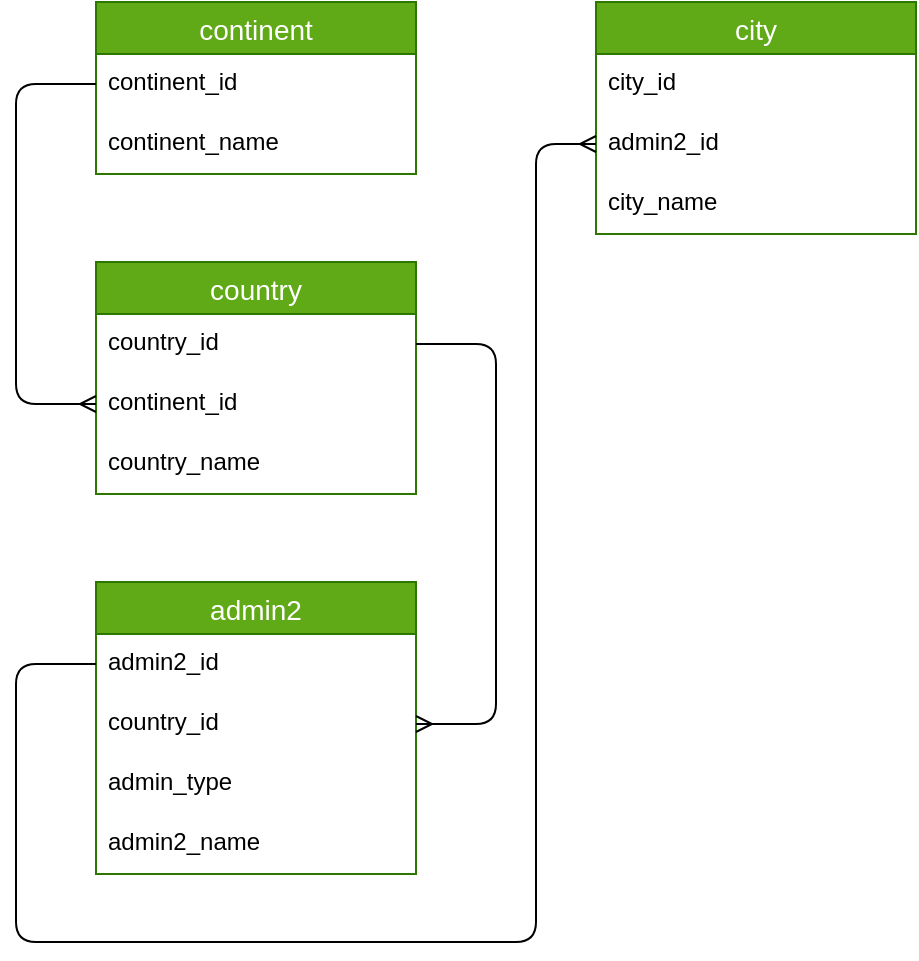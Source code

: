 <mxfile>
    <diagram id="ifUrKJbBDNYZAdjAZo-a" name="conceptual">
        <mxGraphModel dx="334" dy="320" grid="1" gridSize="10" guides="1" tooltips="1" connect="1" arrows="1" fold="1" page="1" pageScale="1" pageWidth="850" pageHeight="1100" math="0" shadow="0">
            <root>
                <mxCell id="0"/>
                <mxCell id="1" parent="0"/>
                <mxCell id="2" value="continent" style="swimlane;fontStyle=0;childLayout=stackLayout;horizontal=1;startSize=26;horizontalStack=0;resizeParent=1;resizeParentMax=0;resizeLast=0;collapsible=1;marginBottom=0;align=center;fontSize=14;fillColor=#60a917;fontColor=#ffffff;strokeColor=#2D7600;" parent="1" vertex="1">
                    <mxGeometry x="120" y="90" width="160" height="86" as="geometry"/>
                </mxCell>
                <mxCell id="3" value="continent_id" style="text;strokeColor=none;fillColor=none;spacingLeft=4;spacingRight=4;overflow=hidden;rotatable=0;points=[[0,0.5],[1,0.5]];portConstraint=eastwest;fontSize=12;" parent="2" vertex="1">
                    <mxGeometry y="26" width="160" height="30" as="geometry"/>
                </mxCell>
                <mxCell id="4" value="continent_name" style="text;strokeColor=none;fillColor=none;spacingLeft=4;spacingRight=4;overflow=hidden;rotatable=0;points=[[0,0.5],[1,0.5]];portConstraint=eastwest;fontSize=12;" parent="2" vertex="1">
                    <mxGeometry y="56" width="160" height="30" as="geometry"/>
                </mxCell>
                <mxCell id="6" value="country" style="swimlane;fontStyle=0;childLayout=stackLayout;horizontal=1;startSize=26;horizontalStack=0;resizeParent=1;resizeParentMax=0;resizeLast=0;collapsible=1;marginBottom=0;align=center;fontSize=14;fillColor=#60a917;fontColor=#ffffff;strokeColor=#2D7600;" parent="1" vertex="1">
                    <mxGeometry x="120" y="220" width="160" height="116" as="geometry"/>
                </mxCell>
                <mxCell id="7" value="country_id" style="text;strokeColor=none;fillColor=none;spacingLeft=4;spacingRight=4;overflow=hidden;rotatable=0;points=[[0,0.5],[1,0.5]];portConstraint=eastwest;fontSize=12;" parent="6" vertex="1">
                    <mxGeometry y="26" width="160" height="30" as="geometry"/>
                </mxCell>
                <mxCell id="8" value="continent_id" style="text;strokeColor=none;fillColor=none;spacingLeft=4;spacingRight=4;overflow=hidden;rotatable=0;points=[[0,0.5],[1,0.5]];portConstraint=eastwest;fontSize=12;" parent="6" vertex="1">
                    <mxGeometry y="56" width="160" height="30" as="geometry"/>
                </mxCell>
                <mxCell id="9" value="country_name" style="text;strokeColor=none;fillColor=none;spacingLeft=4;spacingRight=4;overflow=hidden;rotatable=0;points=[[0,0.5],[1,0.5]];portConstraint=eastwest;fontSize=12;" parent="6" vertex="1">
                    <mxGeometry y="86" width="160" height="30" as="geometry"/>
                </mxCell>
                <mxCell id="10" value="admin2" style="swimlane;fontStyle=0;childLayout=stackLayout;horizontal=1;startSize=26;horizontalStack=0;resizeParent=1;resizeParentMax=0;resizeLast=0;collapsible=1;marginBottom=0;align=center;fontSize=14;fillColor=#60a917;fontColor=#ffffff;strokeColor=#2D7600;" parent="1" vertex="1">
                    <mxGeometry x="120" y="380" width="160" height="146" as="geometry"/>
                </mxCell>
                <mxCell id="11" value="admin2_id" style="text;strokeColor=none;fillColor=none;spacingLeft=4;spacingRight=4;overflow=hidden;rotatable=0;points=[[0,0.5],[1,0.5]];portConstraint=eastwest;fontSize=12;" parent="10" vertex="1">
                    <mxGeometry y="26" width="160" height="30" as="geometry"/>
                </mxCell>
                <mxCell id="12" value="country_id" style="text;strokeColor=none;fillColor=none;spacingLeft=4;spacingRight=4;overflow=hidden;rotatable=0;points=[[0,0.5],[1,0.5]];portConstraint=eastwest;fontSize=12;" parent="10" vertex="1">
                    <mxGeometry y="56" width="160" height="30" as="geometry"/>
                </mxCell>
                <mxCell id="13" value="admin_type" style="text;strokeColor=none;fillColor=none;spacingLeft=4;spacingRight=4;overflow=hidden;rotatable=0;points=[[0,0.5],[1,0.5]];portConstraint=eastwest;fontSize=12;" parent="10" vertex="1">
                    <mxGeometry y="86" width="160" height="30" as="geometry"/>
                </mxCell>
                <mxCell id="14" value="admin2_name" style="text;strokeColor=none;fillColor=none;spacingLeft=4;spacingRight=4;overflow=hidden;rotatable=0;points=[[0,0.5],[1,0.5]];portConstraint=eastwest;fontSize=12;" parent="10" vertex="1">
                    <mxGeometry y="116" width="160" height="30" as="geometry"/>
                </mxCell>
                <mxCell id="15" style="edgeStyle=none;html=1;exitX=0;exitY=0.5;exitDx=0;exitDy=0;entryX=0;entryY=0.5;entryDx=0;entryDy=0;endArrow=ERmany;endFill=0;" parent="1" source="3" target="8" edge="1">
                    <mxGeometry relative="1" as="geometry">
                        <mxPoint x="120" y="307" as="targetPoint"/>
                        <Array as="points">
                            <mxPoint x="80" y="131"/>
                            <mxPoint x="80" y="291"/>
                        </Array>
                    </mxGeometry>
                </mxCell>
                <mxCell id="16" style="edgeStyle=none;html=1;exitX=1;exitY=0.5;exitDx=0;exitDy=0;entryX=1;entryY=0.5;entryDx=0;entryDy=0;endArrow=ERmany;endFill=0;" parent="1" source="7" target="12" edge="1">
                    <mxGeometry relative="1" as="geometry">
                        <Array as="points">
                            <mxPoint x="320" y="261"/>
                            <mxPoint x="320" y="451"/>
                        </Array>
                    </mxGeometry>
                </mxCell>
                <mxCell id="17" value="city" style="swimlane;fontStyle=0;childLayout=stackLayout;horizontal=1;startSize=26;horizontalStack=0;resizeParent=1;resizeParentMax=0;resizeLast=0;collapsible=1;marginBottom=0;align=center;fontSize=14;fillColor=#60a917;fontColor=#ffffff;strokeColor=#2D7600;" parent="1" vertex="1">
                    <mxGeometry x="370" y="90" width="160" height="116" as="geometry"/>
                </mxCell>
                <mxCell id="18" value="city_id" style="text;strokeColor=none;fillColor=none;spacingLeft=4;spacingRight=4;overflow=hidden;rotatable=0;points=[[0,0.5],[1,0.5]];portConstraint=eastwest;fontSize=12;" parent="17" vertex="1">
                    <mxGeometry y="26" width="160" height="30" as="geometry"/>
                </mxCell>
                <mxCell id="19" value="admin2_id" style="text;strokeColor=none;fillColor=none;spacingLeft=4;spacingRight=4;overflow=hidden;rotatable=0;points=[[0,0.5],[1,0.5]];portConstraint=eastwest;fontSize=12;" parent="17" vertex="1">
                    <mxGeometry y="56" width="160" height="30" as="geometry"/>
                </mxCell>
                <mxCell id="20" value="city_name" style="text;strokeColor=none;fillColor=none;spacingLeft=4;spacingRight=4;overflow=hidden;rotatable=0;points=[[0,0.5],[1,0.5]];portConstraint=eastwest;fontSize=12;" parent="17" vertex="1">
                    <mxGeometry y="86" width="160" height="30" as="geometry"/>
                </mxCell>
                <mxCell id="22" style="edgeStyle=none;html=1;exitX=0;exitY=0.5;exitDx=0;exitDy=0;entryX=0;entryY=0.5;entryDx=0;entryDy=0;endArrow=ERmany;endFill=0;" parent="1" source="11" target="19" edge="1">
                    <mxGeometry relative="1" as="geometry">
                        <Array as="points">
                            <mxPoint x="80" y="421"/>
                            <mxPoint x="80" y="560"/>
                            <mxPoint x="340" y="560"/>
                            <mxPoint x="340" y="161"/>
                        </Array>
                    </mxGeometry>
                </mxCell>
            </root>
        </mxGraphModel>
    </diagram>
    <diagram id="fSmpvr39EWtHWap52jg5" name="logical">
        <mxGraphModel dx="334" dy="320" grid="1" gridSize="10" guides="1" tooltips="1" connect="1" arrows="1" fold="1" page="1" pageScale="1" pageWidth="850" pageHeight="1100" math="0" shadow="0">
            <root>
                <mxCell id="LhUeKca5MRcBJZZPExwU-0"/>
                <mxCell id="LhUeKca5MRcBJZZPExwU-1" parent="LhUeKca5MRcBJZZPExwU-0"/>
                <mxCell id="9XJ3-Mew474yWUJVgYFa-0" value="continents" style="shape=table;startSize=30;container=1;collapsible=1;childLayout=tableLayout;fixedRows=1;rowLines=0;fontStyle=1;align=center;resizeLast=1;fillColor=#d80073;strokeColor=#A50040;fontColor=#ffffff;" parent="LhUeKca5MRcBJZZPExwU-1" vertex="1">
                    <mxGeometry x="40" y="40" width="180" height="100" as="geometry"/>
                </mxCell>
                <mxCell id="9XJ3-Mew474yWUJVgYFa-1" value="" style="shape=partialRectangle;collapsible=0;dropTarget=0;pointerEvents=0;fillColor=none;top=0;left=0;bottom=1;right=0;points=[[0,0.5],[1,0.5]];portConstraint=eastwest;" parent="9XJ3-Mew474yWUJVgYFa-0" vertex="1">
                    <mxGeometry y="30" width="180" height="30" as="geometry"/>
                </mxCell>
                <mxCell id="9XJ3-Mew474yWUJVgYFa-2" value="PK" style="shape=partialRectangle;connectable=0;fillColor=none;top=0;left=0;bottom=0;right=0;fontStyle=1;overflow=hidden;" parent="9XJ3-Mew474yWUJVgYFa-1" vertex="1">
                    <mxGeometry width="30" height="30" as="geometry">
                        <mxRectangle width="30" height="30" as="alternateBounds"/>
                    </mxGeometry>
                </mxCell>
                <mxCell id="9XJ3-Mew474yWUJVgYFa-3" value="continent_id" style="shape=partialRectangle;connectable=0;fillColor=none;top=0;left=0;bottom=0;right=0;align=left;spacingLeft=6;fontStyle=5;overflow=hidden;" parent="9XJ3-Mew474yWUJVgYFa-1" vertex="1">
                    <mxGeometry x="30" width="150" height="30" as="geometry">
                        <mxRectangle width="150" height="30" as="alternateBounds"/>
                    </mxGeometry>
                </mxCell>
                <mxCell id="9XJ3-Mew474yWUJVgYFa-4" value="" style="shape=partialRectangle;collapsible=0;dropTarget=0;pointerEvents=0;fillColor=none;top=0;left=0;bottom=0;right=0;points=[[0,0.5],[1,0.5]];portConstraint=eastwest;" parent="9XJ3-Mew474yWUJVgYFa-0" vertex="1">
                    <mxGeometry y="60" width="180" height="30" as="geometry"/>
                </mxCell>
                <mxCell id="9XJ3-Mew474yWUJVgYFa-5" value="" style="shape=partialRectangle;connectable=0;fillColor=none;top=0;left=0;bottom=0;right=0;editable=1;overflow=hidden;" parent="9XJ3-Mew474yWUJVgYFa-4" vertex="1">
                    <mxGeometry width="30" height="30" as="geometry">
                        <mxRectangle width="30" height="30" as="alternateBounds"/>
                    </mxGeometry>
                </mxCell>
                <mxCell id="9XJ3-Mew474yWUJVgYFa-6" value="continent_name" style="shape=partialRectangle;connectable=0;fillColor=none;top=0;left=0;bottom=0;right=0;align=left;spacingLeft=6;overflow=hidden;" parent="9XJ3-Mew474yWUJVgYFa-4" vertex="1">
                    <mxGeometry x="30" width="150" height="30" as="geometry">
                        <mxRectangle width="150" height="30" as="alternateBounds"/>
                    </mxGeometry>
                </mxCell>
                <mxCell id="sS5vuUxc-J-lzkjrrWdy-5" value="countries" style="shape=table;startSize=30;container=1;collapsible=1;childLayout=tableLayout;fixedRows=1;rowLines=0;fontStyle=1;align=center;resizeLast=1;fillColor=#d80073;fontColor=#ffffff;strokeColor=#A50040;" parent="LhUeKca5MRcBJZZPExwU-1" vertex="1">
                    <mxGeometry x="40" y="180" width="180" height="130" as="geometry"/>
                </mxCell>
                <mxCell id="sS5vuUxc-J-lzkjrrWdy-6" value="" style="shape=partialRectangle;collapsible=0;dropTarget=0;pointerEvents=0;fillColor=none;top=0;left=0;bottom=0;right=0;points=[[0,0.5],[1,0.5]];portConstraint=eastwest;" parent="sS5vuUxc-J-lzkjrrWdy-5" vertex="1">
                    <mxGeometry y="30" width="180" height="30" as="geometry"/>
                </mxCell>
                <mxCell id="sS5vuUxc-J-lzkjrrWdy-7" value="PK" style="shape=partialRectangle;connectable=0;fillColor=none;top=0;left=0;bottom=0;right=0;fontStyle=1;overflow=hidden;" parent="sS5vuUxc-J-lzkjrrWdy-6" vertex="1">
                    <mxGeometry width="60" height="30" as="geometry">
                        <mxRectangle width="60" height="30" as="alternateBounds"/>
                    </mxGeometry>
                </mxCell>
                <mxCell id="sS5vuUxc-J-lzkjrrWdy-8" value="country_id" style="shape=partialRectangle;connectable=0;fillColor=none;top=0;left=0;bottom=0;right=0;align=left;spacingLeft=6;fontStyle=5;overflow=hidden;" parent="sS5vuUxc-J-lzkjrrWdy-6" vertex="1">
                    <mxGeometry x="60" width="120" height="30" as="geometry">
                        <mxRectangle width="120" height="30" as="alternateBounds"/>
                    </mxGeometry>
                </mxCell>
                <mxCell id="sS5vuUxc-J-lzkjrrWdy-12" value="" style="shape=partialRectangle;collapsible=0;dropTarget=0;pointerEvents=0;fillColor=none;top=0;left=0;bottom=1;right=0;points=[[0,0.5],[1,0.5]];portConstraint=eastwest;" parent="sS5vuUxc-J-lzkjrrWdy-5" vertex="1">
                    <mxGeometry y="60" width="180" height="30" as="geometry"/>
                </mxCell>
                <mxCell id="sS5vuUxc-J-lzkjrrWdy-13" value="FK" style="shape=partialRectangle;connectable=0;fillColor=none;top=0;left=0;bottom=0;right=0;fontStyle=1;overflow=hidden;" parent="sS5vuUxc-J-lzkjrrWdy-12" vertex="1">
                    <mxGeometry width="60" height="30" as="geometry">
                        <mxRectangle width="60" height="30" as="alternateBounds"/>
                    </mxGeometry>
                </mxCell>
                <mxCell id="sS5vuUxc-J-lzkjrrWdy-14" value="continent_id" style="shape=partialRectangle;connectable=0;fillColor=none;top=0;left=0;bottom=0;right=0;align=left;spacingLeft=6;fontStyle=5;overflow=hidden;" parent="sS5vuUxc-J-lzkjrrWdy-12" vertex="1">
                    <mxGeometry x="60" width="120" height="30" as="geometry">
                        <mxRectangle width="120" height="30" as="alternateBounds"/>
                    </mxGeometry>
                </mxCell>
                <mxCell id="sS5vuUxc-J-lzkjrrWdy-15" value="" style="shape=partialRectangle;collapsible=0;dropTarget=0;pointerEvents=0;fillColor=none;top=0;left=0;bottom=0;right=0;points=[[0,0.5],[1,0.5]];portConstraint=eastwest;" parent="sS5vuUxc-J-lzkjrrWdy-5" vertex="1">
                    <mxGeometry y="90" width="180" height="30" as="geometry"/>
                </mxCell>
                <mxCell id="sS5vuUxc-J-lzkjrrWdy-16" value="" style="shape=partialRectangle;connectable=0;fillColor=none;top=0;left=0;bottom=0;right=0;editable=1;overflow=hidden;" parent="sS5vuUxc-J-lzkjrrWdy-15" vertex="1">
                    <mxGeometry width="60" height="30" as="geometry">
                        <mxRectangle width="60" height="30" as="alternateBounds"/>
                    </mxGeometry>
                </mxCell>
                <mxCell id="sS5vuUxc-J-lzkjrrWdy-17" value="country_name" style="shape=partialRectangle;connectable=0;fillColor=none;top=0;left=0;bottom=0;right=0;align=left;spacingLeft=6;overflow=hidden;" parent="sS5vuUxc-J-lzkjrrWdy-15" vertex="1">
                    <mxGeometry x="60" width="120" height="30" as="geometry">
                        <mxRectangle width="120" height="30" as="alternateBounds"/>
                    </mxGeometry>
                </mxCell>
                <mxCell id="sS5vuUxc-J-lzkjrrWdy-24" value="admin2" style="shape=table;startSize=30;container=1;collapsible=1;childLayout=tableLayout;fixedRows=1;rowLines=0;fontStyle=1;align=center;resizeLast=1;fillColor=#d80073;fontColor=#ffffff;strokeColor=#A50040;" parent="LhUeKca5MRcBJZZPExwU-1" vertex="1">
                    <mxGeometry x="40" y="350" width="180" height="160" as="geometry"/>
                </mxCell>
                <mxCell id="sS5vuUxc-J-lzkjrrWdy-25" value="" style="shape=partialRectangle;collapsible=0;dropTarget=0;pointerEvents=0;fillColor=none;top=0;left=0;bottom=0;right=0;points=[[0,0.5],[1,0.5]];portConstraint=eastwest;" parent="sS5vuUxc-J-lzkjrrWdy-24" vertex="1">
                    <mxGeometry y="30" width="180" height="30" as="geometry"/>
                </mxCell>
                <mxCell id="sS5vuUxc-J-lzkjrrWdy-26" value="PK" style="shape=partialRectangle;connectable=0;fillColor=none;top=0;left=0;bottom=0;right=0;fontStyle=1;overflow=hidden;" parent="sS5vuUxc-J-lzkjrrWdy-25" vertex="1">
                    <mxGeometry width="60" height="30" as="geometry">
                        <mxRectangle width="60" height="30" as="alternateBounds"/>
                    </mxGeometry>
                </mxCell>
                <mxCell id="sS5vuUxc-J-lzkjrrWdy-27" value="admin2_id" style="shape=partialRectangle;connectable=0;fillColor=none;top=0;left=0;bottom=0;right=0;align=left;spacingLeft=6;fontStyle=5;overflow=hidden;" parent="sS5vuUxc-J-lzkjrrWdy-25" vertex="1">
                    <mxGeometry x="60" width="120" height="30" as="geometry">
                        <mxRectangle width="120" height="30" as="alternateBounds"/>
                    </mxGeometry>
                </mxCell>
                <mxCell id="RKC77O5SNZN7-pttyzcS-10" style="shape=partialRectangle;collapsible=0;dropTarget=0;pointerEvents=0;fillColor=none;top=0;left=0;bottom=0;right=0;points=[[0,0.5],[1,0.5]];portConstraint=eastwest;" parent="sS5vuUxc-J-lzkjrrWdy-24" vertex="1">
                    <mxGeometry y="60" width="180" height="30" as="geometry"/>
                </mxCell>
                <mxCell id="RKC77O5SNZN7-pttyzcS-11" style="shape=partialRectangle;connectable=0;fillColor=none;top=0;left=0;bottom=0;right=0;fontStyle=1;overflow=hidden;" parent="RKC77O5SNZN7-pttyzcS-10" vertex="1">
                    <mxGeometry width="60" height="30" as="geometry">
                        <mxRectangle width="60" height="30" as="alternateBounds"/>
                    </mxGeometry>
                </mxCell>
                <mxCell id="RKC77O5SNZN7-pttyzcS-12" value="country_id" style="shape=partialRectangle;connectable=0;fillColor=none;top=0;left=0;bottom=0;right=0;align=left;spacingLeft=6;fontStyle=5;overflow=hidden;" parent="RKC77O5SNZN7-pttyzcS-10" vertex="1">
                    <mxGeometry x="60" width="120" height="30" as="geometry">
                        <mxRectangle width="120" height="30" as="alternateBounds"/>
                    </mxGeometry>
                </mxCell>
                <mxCell id="sS5vuUxc-J-lzkjrrWdy-28" value="" style="shape=partialRectangle;collapsible=0;dropTarget=0;pointerEvents=0;fillColor=none;top=0;left=0;bottom=1;right=0;points=[[0,0.5],[1,0.5]];portConstraint=eastwest;" parent="sS5vuUxc-J-lzkjrrWdy-24" vertex="1">
                    <mxGeometry y="90" width="180" height="30" as="geometry"/>
                </mxCell>
                <mxCell id="sS5vuUxc-J-lzkjrrWdy-29" value="FK" style="shape=partialRectangle;connectable=0;fillColor=none;top=0;left=0;bottom=0;right=0;fontStyle=1;overflow=hidden;" parent="sS5vuUxc-J-lzkjrrWdy-28" vertex="1">
                    <mxGeometry width="60" height="30" as="geometry">
                        <mxRectangle width="60" height="30" as="alternateBounds"/>
                    </mxGeometry>
                </mxCell>
                <mxCell id="sS5vuUxc-J-lzkjrrWdy-30" value="admin_type_id" style="shape=partialRectangle;connectable=0;fillColor=none;top=0;left=0;bottom=0;right=0;align=left;spacingLeft=6;fontStyle=5;overflow=hidden;" parent="sS5vuUxc-J-lzkjrrWdy-28" vertex="1">
                    <mxGeometry x="60" width="120" height="30" as="geometry">
                        <mxRectangle width="120" height="30" as="alternateBounds"/>
                    </mxGeometry>
                </mxCell>
                <mxCell id="sS5vuUxc-J-lzkjrrWdy-31" value="" style="shape=partialRectangle;collapsible=0;dropTarget=0;pointerEvents=0;fillColor=none;top=0;left=0;bottom=0;right=0;points=[[0,0.5],[1,0.5]];portConstraint=eastwest;" parent="sS5vuUxc-J-lzkjrrWdy-24" vertex="1">
                    <mxGeometry y="120" width="180" height="30" as="geometry"/>
                </mxCell>
                <mxCell id="sS5vuUxc-J-lzkjrrWdy-32" value="" style="shape=partialRectangle;connectable=0;fillColor=none;top=0;left=0;bottom=0;right=0;editable=1;overflow=hidden;" parent="sS5vuUxc-J-lzkjrrWdy-31" vertex="1">
                    <mxGeometry width="60" height="30" as="geometry">
                        <mxRectangle width="60" height="30" as="alternateBounds"/>
                    </mxGeometry>
                </mxCell>
                <mxCell id="sS5vuUxc-J-lzkjrrWdy-33" value="name" style="shape=partialRectangle;connectable=0;fillColor=none;top=0;left=0;bottom=0;right=0;align=left;spacingLeft=6;overflow=hidden;" parent="sS5vuUxc-J-lzkjrrWdy-31" vertex="1">
                    <mxGeometry x="60" width="120" height="30" as="geometry">
                        <mxRectangle width="120" height="30" as="alternateBounds"/>
                    </mxGeometry>
                </mxCell>
                <mxCell id="sS5vuUxc-J-lzkjrrWdy-37" style="edgeStyle=none;html=1;entryX=0;entryY=0.5;entryDx=0;entryDy=0;exitX=0;exitY=0.5;exitDx=0;exitDy=0;startArrow=ERone;startFill=0;endArrow=ERoneToMany;endFill=0;" parent="LhUeKca5MRcBJZZPExwU-1" source="9XJ3-Mew474yWUJVgYFa-1" target="sS5vuUxc-J-lzkjrrWdy-12" edge="1">
                    <mxGeometry relative="1" as="geometry">
                        <Array as="points">
                            <mxPoint x="10" y="85"/>
                            <mxPoint x="10" y="255"/>
                        </Array>
                    </mxGeometry>
                </mxCell>
                <mxCell id="sS5vuUxc-J-lzkjrrWdy-38" style="edgeStyle=none;html=1;entryX=0;entryY=0.5;entryDx=0;entryDy=0;startArrow=ERone;startFill=0;endArrow=ERoneToMany;endFill=0;exitX=0;exitY=0.5;exitDx=0;exitDy=0;" parent="LhUeKca5MRcBJZZPExwU-1" source="sS5vuUxc-J-lzkjrrWdy-6" target="sS5vuUxc-J-lzkjrrWdy-25" edge="1">
                    <mxGeometry relative="1" as="geometry">
                        <Array as="points">
                            <mxPoint x="20" y="225"/>
                            <mxPoint x="20" y="310"/>
                            <mxPoint x="20" y="395"/>
                        </Array>
                    </mxGeometry>
                </mxCell>
                <mxCell id="HIdrSAF5JwRICXikKJ5I-0" value="cities" style="shape=table;startSize=30;container=1;collapsible=1;childLayout=tableLayout;fixedRows=1;rowLines=0;fontStyle=1;align=center;resizeLast=1;fillColor=#d80073;fontColor=#ffffff;strokeColor=#A50040;" parent="LhUeKca5MRcBJZZPExwU-1" vertex="1">
                    <mxGeometry x="40" y="550" width="180" height="130" as="geometry"/>
                </mxCell>
                <mxCell id="HIdrSAF5JwRICXikKJ5I-1" value="" style="shape=partialRectangle;collapsible=0;dropTarget=0;pointerEvents=0;fillColor=none;top=0;left=0;bottom=0;right=0;points=[[0,0.5],[1,0.5]];portConstraint=eastwest;" parent="HIdrSAF5JwRICXikKJ5I-0" vertex="1">
                    <mxGeometry y="30" width="180" height="30" as="geometry"/>
                </mxCell>
                <mxCell id="HIdrSAF5JwRICXikKJ5I-2" value="PK" style="shape=partialRectangle;connectable=0;fillColor=none;top=0;left=0;bottom=0;right=0;fontStyle=1;overflow=hidden;" parent="HIdrSAF5JwRICXikKJ5I-1" vertex="1">
                    <mxGeometry width="60" height="30" as="geometry">
                        <mxRectangle width="60" height="30" as="alternateBounds"/>
                    </mxGeometry>
                </mxCell>
                <mxCell id="HIdrSAF5JwRICXikKJ5I-3" value="city_id" style="shape=partialRectangle;connectable=0;fillColor=none;top=0;left=0;bottom=0;right=0;align=left;spacingLeft=6;fontStyle=5;overflow=hidden;" parent="HIdrSAF5JwRICXikKJ5I-1" vertex="1">
                    <mxGeometry x="60" width="120" height="30" as="geometry">
                        <mxRectangle width="120" height="30" as="alternateBounds"/>
                    </mxGeometry>
                </mxCell>
                <mxCell id="HIdrSAF5JwRICXikKJ5I-4" value="" style="shape=partialRectangle;collapsible=0;dropTarget=0;pointerEvents=0;fillColor=none;top=0;left=0;bottom=1;right=0;points=[[0,0.5],[1,0.5]];portConstraint=eastwest;" parent="HIdrSAF5JwRICXikKJ5I-0" vertex="1">
                    <mxGeometry y="60" width="180" height="30" as="geometry"/>
                </mxCell>
                <mxCell id="HIdrSAF5JwRICXikKJ5I-5" value="FK" style="shape=partialRectangle;connectable=0;fillColor=none;top=0;left=0;bottom=0;right=0;fontStyle=1;overflow=hidden;" parent="HIdrSAF5JwRICXikKJ5I-4" vertex="1">
                    <mxGeometry width="60" height="30" as="geometry">
                        <mxRectangle width="60" height="30" as="alternateBounds"/>
                    </mxGeometry>
                </mxCell>
                <mxCell id="HIdrSAF5JwRICXikKJ5I-6" value="admin2_id" style="shape=partialRectangle;connectable=0;fillColor=none;top=0;left=0;bottom=0;right=0;align=left;spacingLeft=6;fontStyle=5;overflow=hidden;" parent="HIdrSAF5JwRICXikKJ5I-4" vertex="1">
                    <mxGeometry x="60" width="120" height="30" as="geometry">
                        <mxRectangle width="120" height="30" as="alternateBounds"/>
                    </mxGeometry>
                </mxCell>
                <mxCell id="HIdrSAF5JwRICXikKJ5I-7" value="" style="shape=partialRectangle;collapsible=0;dropTarget=0;pointerEvents=0;fillColor=none;top=0;left=0;bottom=0;right=0;points=[[0,0.5],[1,0.5]];portConstraint=eastwest;" parent="HIdrSAF5JwRICXikKJ5I-0" vertex="1">
                    <mxGeometry y="90" width="180" height="30" as="geometry"/>
                </mxCell>
                <mxCell id="HIdrSAF5JwRICXikKJ5I-8" value="" style="shape=partialRectangle;connectable=0;fillColor=none;top=0;left=0;bottom=0;right=0;editable=1;overflow=hidden;" parent="HIdrSAF5JwRICXikKJ5I-7" vertex="1">
                    <mxGeometry width="60" height="30" as="geometry">
                        <mxRectangle width="60" height="30" as="alternateBounds"/>
                    </mxGeometry>
                </mxCell>
                <mxCell id="HIdrSAF5JwRICXikKJ5I-9" value="city_name" style="shape=partialRectangle;connectable=0;fillColor=none;top=0;left=0;bottom=0;right=0;align=left;spacingLeft=6;overflow=hidden;" parent="HIdrSAF5JwRICXikKJ5I-7" vertex="1">
                    <mxGeometry x="60" width="120" height="30" as="geometry">
                        <mxRectangle width="120" height="30" as="alternateBounds"/>
                    </mxGeometry>
                </mxCell>
                <mxCell id="HIdrSAF5JwRICXikKJ5I-10" style="edgeStyle=none;html=1;entryX=1;entryY=0.5;entryDx=0;entryDy=0;startArrow=ERone;startFill=0;endArrow=ERoneToMany;endFill=0;exitX=1;exitY=0.5;exitDx=0;exitDy=0;" parent="LhUeKca5MRcBJZZPExwU-1" source="sS5vuUxc-J-lzkjrrWdy-25" target="HIdrSAF5JwRICXikKJ5I-4" edge="1">
                    <mxGeometry relative="1" as="geometry">
                        <Array as="points">
                            <mxPoint x="250" y="395"/>
                            <mxPoint x="250" y="625"/>
                        </Array>
                    </mxGeometry>
                </mxCell>
                <mxCell id="RKC77O5SNZN7-pttyzcS-0" value="admin_type" style="shape=table;startSize=30;container=1;collapsible=1;childLayout=tableLayout;fixedRows=1;rowLines=0;fontStyle=1;align=center;resizeLast=1;fillColor=#d80073;strokeColor=#A50040;fontColor=#ffffff;" parent="LhUeKca5MRcBJZZPExwU-1" vertex="1">
                    <mxGeometry x="280" y="40" width="180" height="100" as="geometry"/>
                </mxCell>
                <mxCell id="RKC77O5SNZN7-pttyzcS-1" value="" style="shape=partialRectangle;collapsible=0;dropTarget=0;pointerEvents=0;fillColor=none;top=0;left=0;bottom=1;right=0;points=[[0,0.5],[1,0.5]];portConstraint=eastwest;" parent="RKC77O5SNZN7-pttyzcS-0" vertex="1">
                    <mxGeometry y="30" width="180" height="30" as="geometry"/>
                </mxCell>
                <mxCell id="RKC77O5SNZN7-pttyzcS-2" value="PK" style="shape=partialRectangle;connectable=0;fillColor=none;top=0;left=0;bottom=0;right=0;fontStyle=1;overflow=hidden;" parent="RKC77O5SNZN7-pttyzcS-1" vertex="1">
                    <mxGeometry width="30" height="30" as="geometry">
                        <mxRectangle width="30" height="30" as="alternateBounds"/>
                    </mxGeometry>
                </mxCell>
                <mxCell id="RKC77O5SNZN7-pttyzcS-3" value="admin_type_id" style="shape=partialRectangle;connectable=0;fillColor=none;top=0;left=0;bottom=0;right=0;align=left;spacingLeft=6;fontStyle=5;overflow=hidden;" parent="RKC77O5SNZN7-pttyzcS-1" vertex="1">
                    <mxGeometry x="30" width="150" height="30" as="geometry">
                        <mxRectangle width="150" height="30" as="alternateBounds"/>
                    </mxGeometry>
                </mxCell>
                <mxCell id="RKC77O5SNZN7-pttyzcS-4" value="" style="shape=partialRectangle;collapsible=0;dropTarget=0;pointerEvents=0;fillColor=none;top=0;left=0;bottom=0;right=0;points=[[0,0.5],[1,0.5]];portConstraint=eastwest;" parent="RKC77O5SNZN7-pttyzcS-0" vertex="1">
                    <mxGeometry y="60" width="180" height="30" as="geometry"/>
                </mxCell>
                <mxCell id="RKC77O5SNZN7-pttyzcS-5" value="" style="shape=partialRectangle;connectable=0;fillColor=none;top=0;left=0;bottom=0;right=0;editable=1;overflow=hidden;" parent="RKC77O5SNZN7-pttyzcS-4" vertex="1">
                    <mxGeometry width="30" height="30" as="geometry">
                        <mxRectangle width="30" height="30" as="alternateBounds"/>
                    </mxGeometry>
                </mxCell>
                <mxCell id="RKC77O5SNZN7-pttyzcS-6" value="admin_type" style="shape=partialRectangle;connectable=0;fillColor=none;top=0;left=0;bottom=0;right=0;align=left;spacingLeft=6;overflow=hidden;" parent="RKC77O5SNZN7-pttyzcS-4" vertex="1">
                    <mxGeometry x="30" width="150" height="30" as="geometry">
                        <mxRectangle width="150" height="30" as="alternateBounds"/>
                    </mxGeometry>
                </mxCell>
                <mxCell id="RKC77O5SNZN7-pttyzcS-13" style="edgeStyle=none;html=1;entryX=1;entryY=0.5;entryDx=0;entryDy=0;startArrow=ERone;startFill=0;endArrow=ERoneToMany;endFill=0;exitX=0;exitY=0.5;exitDx=0;exitDy=0;" parent="LhUeKca5MRcBJZZPExwU-1" source="RKC77O5SNZN7-pttyzcS-1" target="sS5vuUxc-J-lzkjrrWdy-28" edge="1">
                    <mxGeometry relative="1" as="geometry">
                        <Array as="points">
                            <mxPoint x="260" y="85"/>
                            <mxPoint x="260" y="455"/>
                        </Array>
                    </mxGeometry>
                </mxCell>
            </root>
        </mxGraphModel>
    </diagram>
</mxfile>